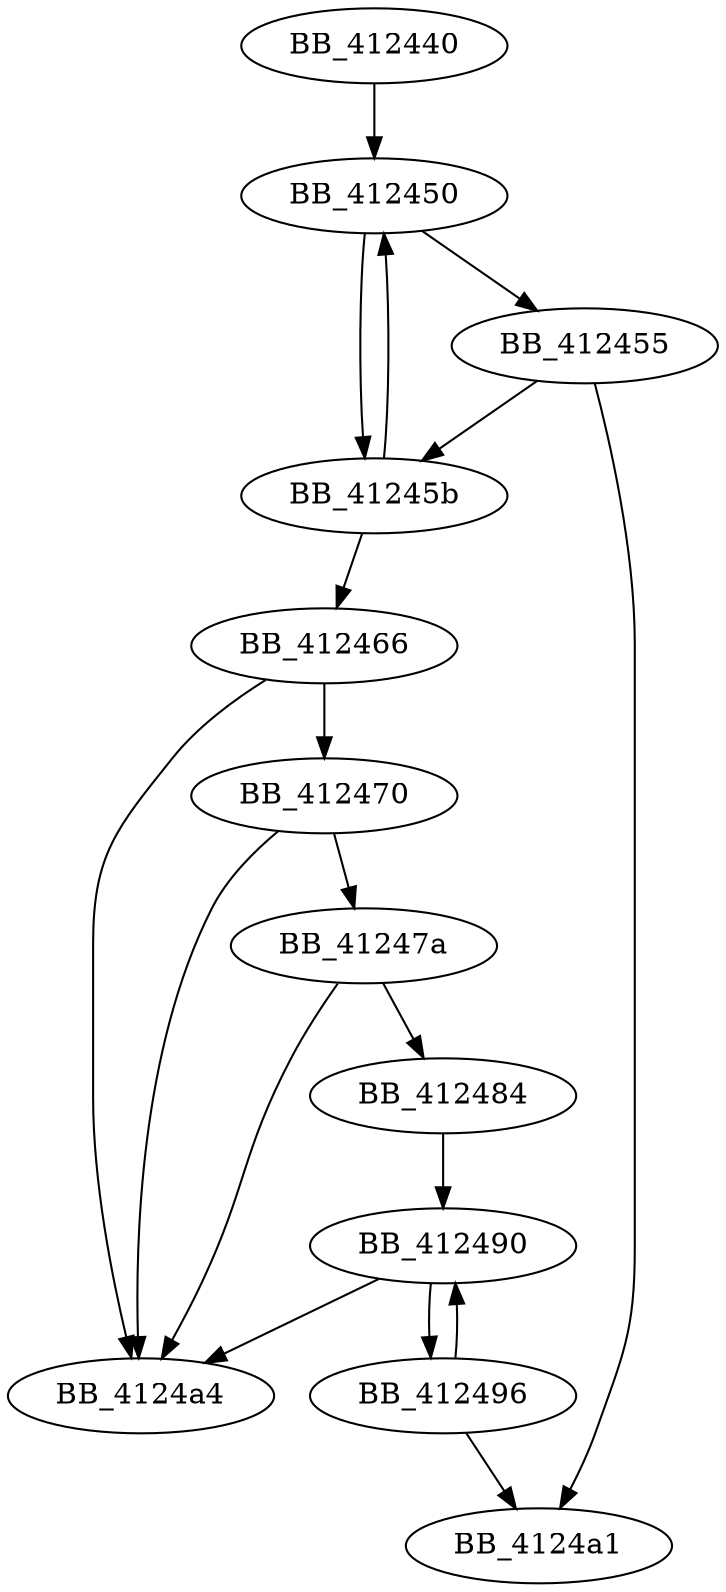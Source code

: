 DiGraph sub_412440{
BB_412440->BB_412450
BB_412450->BB_412455
BB_412450->BB_41245b
BB_412455->BB_41245b
BB_412455->BB_4124a1
BB_41245b->BB_412450
BB_41245b->BB_412466
BB_412466->BB_412470
BB_412466->BB_4124a4
BB_412470->BB_41247a
BB_412470->BB_4124a4
BB_41247a->BB_412484
BB_41247a->BB_4124a4
BB_412484->BB_412490
BB_412490->BB_412496
BB_412490->BB_4124a4
BB_412496->BB_412490
BB_412496->BB_4124a1
}
